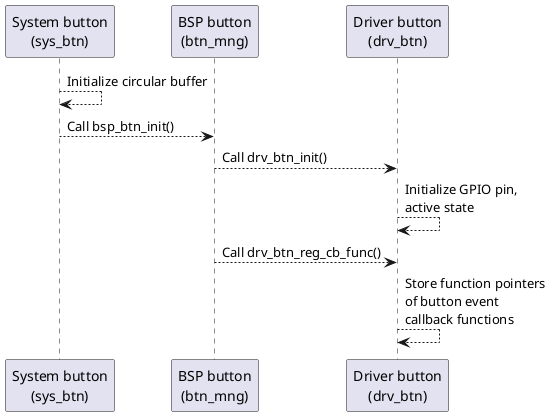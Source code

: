 @startuml

participant SYS_BTN as "System button\n(sys_btn)"
participant BSP_BTN as "BSP button\n(btn_mng)"
participant DRV_BTN as "Driver button\n(drv_btn)"

SYS_BTN --> SYS_BTN: Initialize circular buffer

SYS_BTN --> BSP_BTN: Call bsp_btn_init() 

BSP_BTN --> DRV_BTN: Call drv_btn_init()

DRV_BTN --> DRV_BTN: Initialize GPIO pin,\nactive state

BSP_BTN --> DRV_BTN: Call drv_btn_reg_cb_func()

DRV_BTN --> DRV_BTN: Store function pointers\nof button event\ncallback functions

@enduml